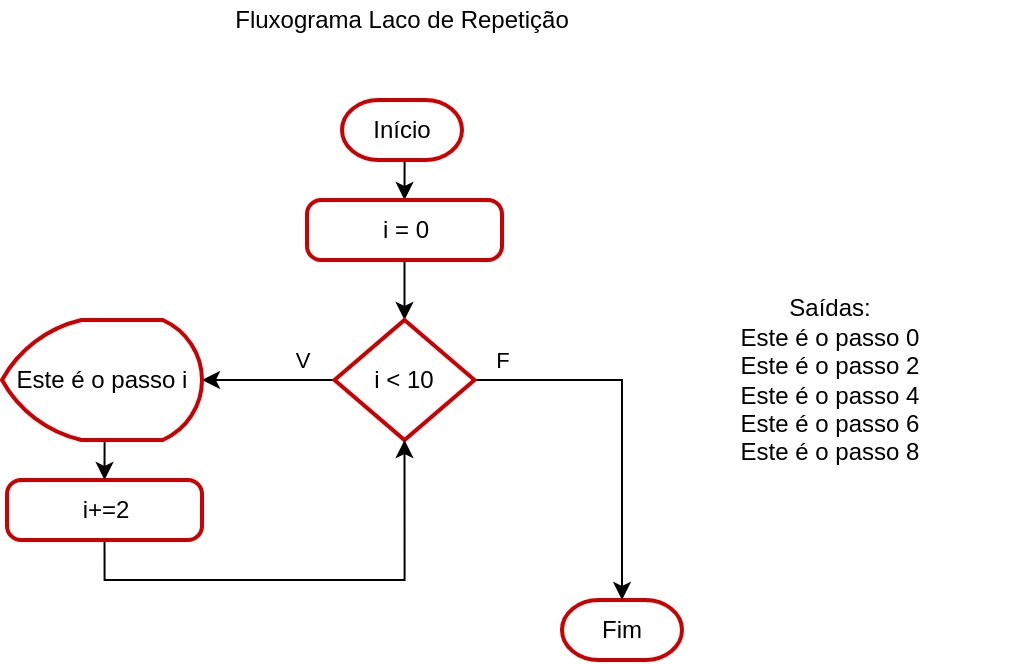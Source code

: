<mxfile version="20.2.3" type="device"><diagram id="x-EMA22SY3qsqtccN2s_" name="Página-1"><mxGraphModel dx="526" dy="393" grid="1" gridSize="10" guides="1" tooltips="1" connect="1" arrows="1" fold="1" page="1" pageScale="1" pageWidth="827" pageHeight="1169" math="0" shadow="0"><root><mxCell id="0"/><mxCell id="1" parent="0"/><mxCell id="B7RNVguyWT0G3-g1oif3-1" value="Fluxograma Laco de Repetição" style="text;html=1;strokeColor=none;fillColor=none;align=center;verticalAlign=middle;whiteSpace=wrap;rounded=0;" vertex="1" parent="1"><mxGeometry x="200" y="40" width="180" height="20" as="geometry"/></mxCell><mxCell id="B7RNVguyWT0G3-g1oif3-9" style="edgeStyle=orthogonalEdgeStyle;rounded=0;orthogonalLoop=1;jettySize=auto;html=1;exitX=0.5;exitY=1;exitDx=0;exitDy=0;exitPerimeter=0;entryX=0.5;entryY=0;entryDx=0;entryDy=0;" edge="1" parent="1" source="B7RNVguyWT0G3-g1oif3-2" target="B7RNVguyWT0G3-g1oif3-4"><mxGeometry relative="1" as="geometry"/></mxCell><mxCell id="B7RNVguyWT0G3-g1oif3-2" value="Início" style="strokeWidth=2;html=1;shape=mxgraph.flowchart.terminator;whiteSpace=wrap;strokeColor=#CC0000;" vertex="1" parent="1"><mxGeometry x="260" y="90" width="60" height="30" as="geometry"/></mxCell><mxCell id="B7RNVguyWT0G3-g1oif3-3" value="Fim" style="strokeWidth=2;html=1;shape=mxgraph.flowchart.terminator;whiteSpace=wrap;strokeColor=#CC0000;" vertex="1" parent="1"><mxGeometry x="370" y="340" width="60" height="30" as="geometry"/></mxCell><mxCell id="B7RNVguyWT0G3-g1oif3-10" style="edgeStyle=orthogonalEdgeStyle;rounded=0;orthogonalLoop=1;jettySize=auto;html=1;exitX=0.5;exitY=1;exitDx=0;exitDy=0;entryX=0.5;entryY=0;entryDx=0;entryDy=0;entryPerimeter=0;" edge="1" parent="1" source="B7RNVguyWT0G3-g1oif3-4" target="B7RNVguyWT0G3-g1oif3-6"><mxGeometry relative="1" as="geometry"/></mxCell><mxCell id="B7RNVguyWT0G3-g1oif3-4" value="i = 0" style="rounded=1;whiteSpace=wrap;html=1;absoluteArcSize=1;arcSize=14;strokeWidth=2;strokeColor=#CC0000;" vertex="1" parent="1"><mxGeometry x="242.5" y="140" width="97.5" height="30" as="geometry"/></mxCell><mxCell id="B7RNVguyWT0G3-g1oif3-15" value="V" style="edgeStyle=orthogonalEdgeStyle;rounded=0;orthogonalLoop=1;jettySize=auto;html=1;exitX=0;exitY=0.5;exitDx=0;exitDy=0;exitPerimeter=0;entryX=1;entryY=0.5;entryDx=0;entryDy=0;entryPerimeter=0;" edge="1" parent="1" source="B7RNVguyWT0G3-g1oif3-6" target="B7RNVguyWT0G3-g1oif3-8"><mxGeometry x="-0.509" y="-10" relative="1" as="geometry"><mxPoint as="offset"/></mxGeometry></mxCell><mxCell id="B7RNVguyWT0G3-g1oif3-16" value="F" style="edgeStyle=orthogonalEdgeStyle;rounded=0;orthogonalLoop=1;jettySize=auto;html=1;exitX=1;exitY=0.5;exitDx=0;exitDy=0;exitPerimeter=0;entryX=0.5;entryY=0;entryDx=0;entryDy=0;entryPerimeter=0;" edge="1" parent="1" source="B7RNVguyWT0G3-g1oif3-6" target="B7RNVguyWT0G3-g1oif3-3"><mxGeometry x="-0.85" y="10" relative="1" as="geometry"><mxPoint as="offset"/></mxGeometry></mxCell><mxCell id="B7RNVguyWT0G3-g1oif3-6" value="i &amp;lt; 10" style="strokeWidth=2;html=1;shape=mxgraph.flowchart.decision;whiteSpace=wrap;strokeColor=#CC0000;" vertex="1" parent="1"><mxGeometry x="256.25" y="200" width="70" height="60" as="geometry"/></mxCell><mxCell id="B7RNVguyWT0G3-g1oif3-13" style="edgeStyle=orthogonalEdgeStyle;rounded=0;orthogonalLoop=1;jettySize=auto;html=1;exitX=0.5;exitY=1;exitDx=0;exitDy=0;entryX=0.5;entryY=1;entryDx=0;entryDy=0;entryPerimeter=0;" edge="1" parent="1" source="B7RNVguyWT0G3-g1oif3-7" target="B7RNVguyWT0G3-g1oif3-6"><mxGeometry relative="1" as="geometry"/></mxCell><mxCell id="B7RNVguyWT0G3-g1oif3-7" value="i+=2" style="rounded=1;whiteSpace=wrap;html=1;absoluteArcSize=1;arcSize=14;strokeWidth=2;strokeColor=#CC0000;" vertex="1" parent="1"><mxGeometry x="92.5" y="280" width="97.5" height="30" as="geometry"/></mxCell><mxCell id="B7RNVguyWT0G3-g1oif3-12" style="edgeStyle=orthogonalEdgeStyle;rounded=0;orthogonalLoop=1;jettySize=auto;html=1;exitX=0.5;exitY=1;exitDx=0;exitDy=0;exitPerimeter=0;entryX=0.5;entryY=0;entryDx=0;entryDy=0;" edge="1" parent="1" source="B7RNVguyWT0G3-g1oif3-8" target="B7RNVguyWT0G3-g1oif3-7"><mxGeometry relative="1" as="geometry"/></mxCell><mxCell id="B7RNVguyWT0G3-g1oif3-8" value="Este é o passo i" style="strokeWidth=2;html=1;shape=mxgraph.flowchart.display;whiteSpace=wrap;strokeColor=#CC0000;" vertex="1" parent="1"><mxGeometry x="90" y="200" width="100" height="60" as="geometry"/></mxCell><mxCell id="B7RNVguyWT0G3-g1oif3-17" value="Saídas:&lt;br&gt;Este é o passo 0&lt;br&gt;Este é o passo 2&lt;br&gt;Este é o passo 4&lt;br&gt;Este é o passo 6&lt;br&gt;Este é o passo 8&lt;br&gt;" style="text;html=1;strokeColor=none;fillColor=none;align=center;verticalAlign=middle;whiteSpace=wrap;rounded=0;" vertex="1" parent="1"><mxGeometry x="414" y="175" width="180" height="110" as="geometry"/></mxCell></root></mxGraphModel></diagram></mxfile>